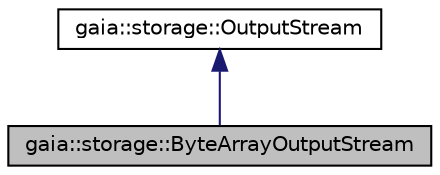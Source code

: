 digraph G
{
  edge [fontname="Helvetica",fontsize="10",labelfontname="Helvetica",labelfontsize="10"];
  node [fontname="Helvetica",fontsize="10",shape=record];
  Node1 [label="gaia::storage::ByteArrayOutputStream",height=0.2,width=0.4,color="black", fillcolor="grey75", style="filled" fontcolor="black"];
  Node2 -> Node1 [dir=back,color="midnightblue",fontsize="10",style="solid",fontname="Helvetica"];
  Node2 [label="gaia::storage::OutputStream",height=0.2,width=0.4,color="black", fillcolor="white", style="filled",URL="$d1/dd0/classgaia_1_1storage_1_1_output_stream.html"];
}
